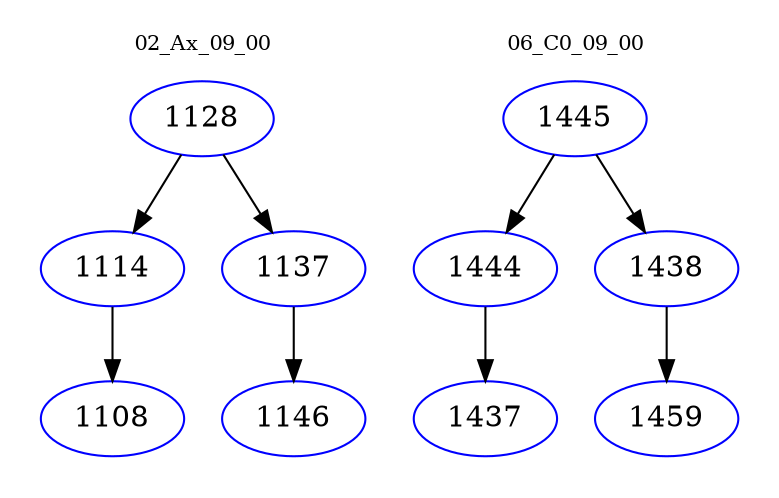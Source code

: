 digraph{
subgraph cluster_0 {
color = white
label = "02_Ax_09_00";
fontsize=10;
T0_1128 [label="1128", color="blue"]
T0_1128 -> T0_1114 [color="black"]
T0_1114 [label="1114", color="blue"]
T0_1114 -> T0_1108 [color="black"]
T0_1108 [label="1108", color="blue"]
T0_1128 -> T0_1137 [color="black"]
T0_1137 [label="1137", color="blue"]
T0_1137 -> T0_1146 [color="black"]
T0_1146 [label="1146", color="blue"]
}
subgraph cluster_1 {
color = white
label = "06_C0_09_00";
fontsize=10;
T1_1445 [label="1445", color="blue"]
T1_1445 -> T1_1444 [color="black"]
T1_1444 [label="1444", color="blue"]
T1_1444 -> T1_1437 [color="black"]
T1_1437 [label="1437", color="blue"]
T1_1445 -> T1_1438 [color="black"]
T1_1438 [label="1438", color="blue"]
T1_1438 -> T1_1459 [color="black"]
T1_1459 [label="1459", color="blue"]
}
}
